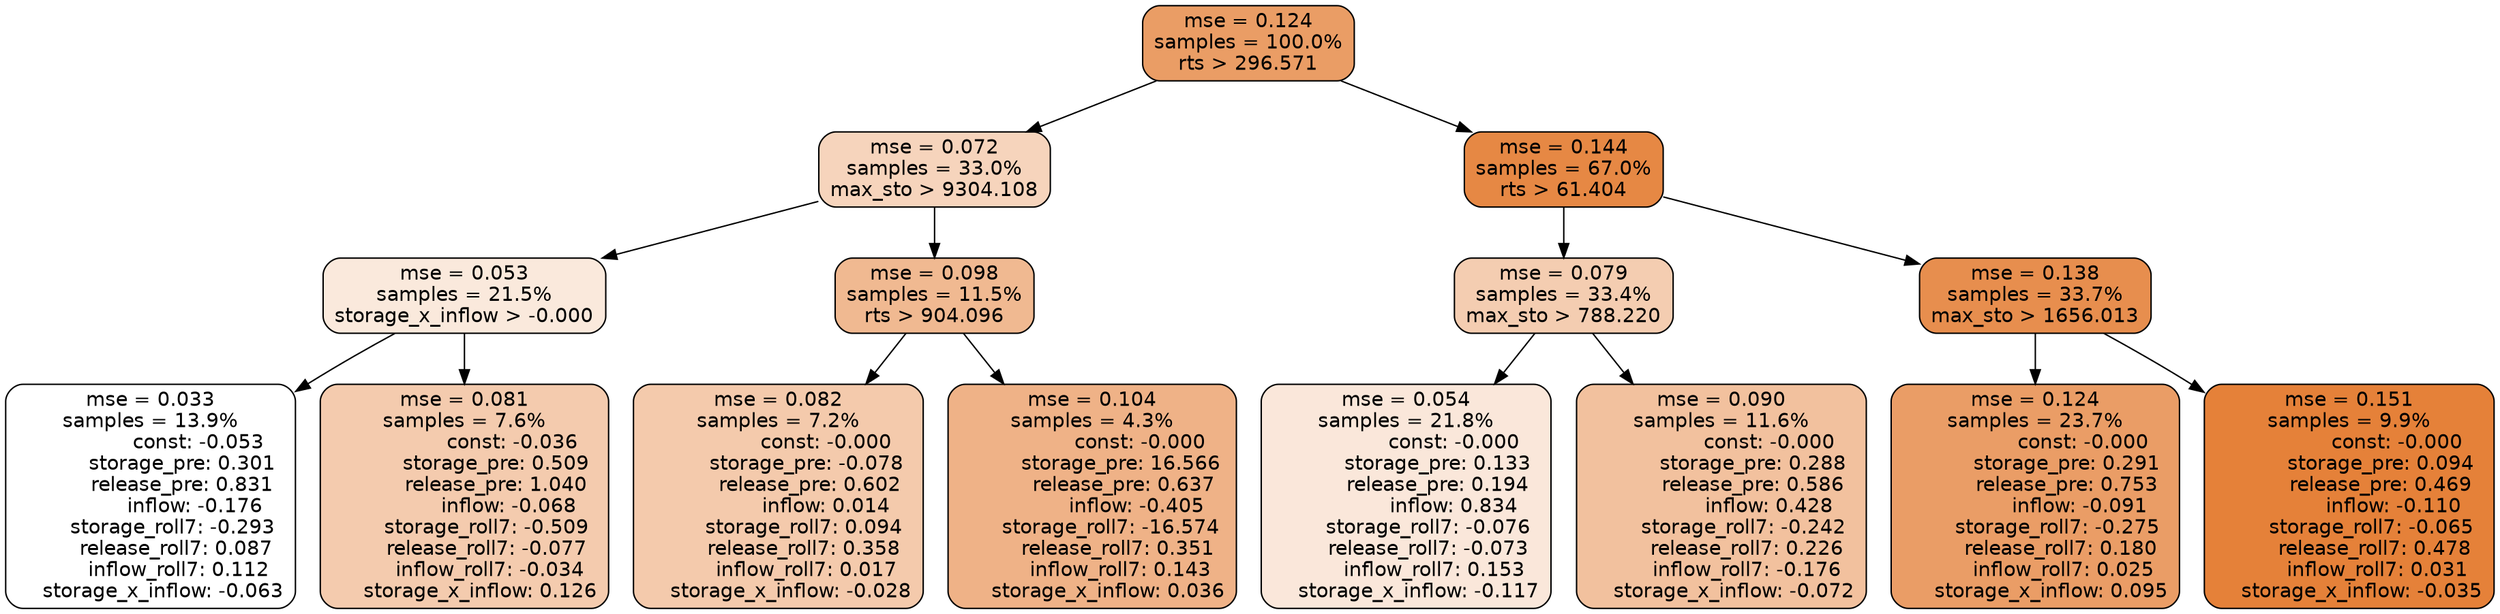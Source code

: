 digraph tree {
node [shape=rectangle, style="filled, rounded", color="black", fontname=helvetica] ;
edge [fontname=helvetica] ;
	"0" [label="mse = 0.124
samples = 100.0%
rts > 296.571", fillcolor="#ea9d65"]
	"8" [label="mse = 0.072
samples = 33.0%
max_sto > 9304.108", fillcolor="#f6d4bc"]
	"1" [label="mse = 0.144
samples = 67.0%
rts > 61.404", fillcolor="#e68844"]
	"9" [label="mse = 0.053
samples = 21.5%
storage_x_inflow > -0.000", fillcolor="#fae9dc"]
	"12" [label="mse = 0.098
samples = 11.5%
rts > 904.096", fillcolor="#f0b991"]
	"2" [label="mse = 0.079
samples = 33.4%
max_sto > 788.220", fillcolor="#f4cdb1"]
	"5" [label="mse = 0.138
samples = 33.7%
max_sto > 1656.013", fillcolor="#e78e4e"]
	"10" [label="mse = 0.033
samples = 13.9%
               const: -0.053
          storage_pre: 0.301
          release_pre: 0.831
              inflow: -0.176
       storage_roll7: -0.293
        release_roll7: 0.087
         inflow_roll7: 0.112
    storage_x_inflow: -0.063", fillcolor="#ffffff"]
	"11" [label="mse = 0.081
samples = 7.6%
               const: -0.036
          storage_pre: 0.509
          release_pre: 1.040
              inflow: -0.068
       storage_roll7: -0.509
       release_roll7: -0.077
        inflow_roll7: -0.034
     storage_x_inflow: 0.126", fillcolor="#f4cbae"]
	"13" [label="mse = 0.082
samples = 7.2%
               const: -0.000
         storage_pre: -0.078
          release_pre: 0.602
               inflow: 0.014
        storage_roll7: 0.094
        release_roll7: 0.358
         inflow_roll7: 0.017
    storage_x_inflow: -0.028", fillcolor="#f4caac"]
	"14" [label="mse = 0.104
samples = 4.3%
               const: -0.000
         storage_pre: 16.566
          release_pre: 0.637
              inflow: -0.405
      storage_roll7: -16.574
        release_roll7: 0.351
         inflow_roll7: 0.143
     storage_x_inflow: 0.036", fillcolor="#efb287"]
	"3" [label="mse = 0.054
samples = 21.8%
               const: -0.000
          storage_pre: 0.133
          release_pre: 0.194
               inflow: 0.834
       storage_roll7: -0.076
       release_roll7: -0.073
         inflow_roll7: 0.153
    storage_x_inflow: -0.117", fillcolor="#fae7da"]
	"4" [label="mse = 0.090
samples = 11.6%
               const: -0.000
          storage_pre: 0.288
          release_pre: 0.586
               inflow: 0.428
       storage_roll7: -0.242
        release_roll7: 0.226
        inflow_roll7: -0.176
    storage_x_inflow: -0.072", fillcolor="#f2c19e"]
	"6" [label="mse = 0.124
samples = 23.7%
               const: -0.000
          storage_pre: 0.291
          release_pre: 0.753
              inflow: -0.091
       storage_roll7: -0.275
        release_roll7: 0.180
         inflow_roll7: 0.025
     storage_x_inflow: 0.095", fillcolor="#ea9d66"]
	"7" [label="mse = 0.151
samples = 9.9%
               const: -0.000
          storage_pre: 0.094
          release_pre: 0.469
              inflow: -0.110
       storage_roll7: -0.065
        release_roll7: 0.478
         inflow_roll7: 0.031
    storage_x_inflow: -0.035", fillcolor="#e58139"]

	"0" -> "1"
	"0" -> "8"
	"8" -> "9"
	"8" -> "12"
	"1" -> "2"
	"1" -> "5"
	"9" -> "10"
	"9" -> "11"
	"12" -> "13"
	"12" -> "14"
	"2" -> "3"
	"2" -> "4"
	"5" -> "6"
	"5" -> "7"
}